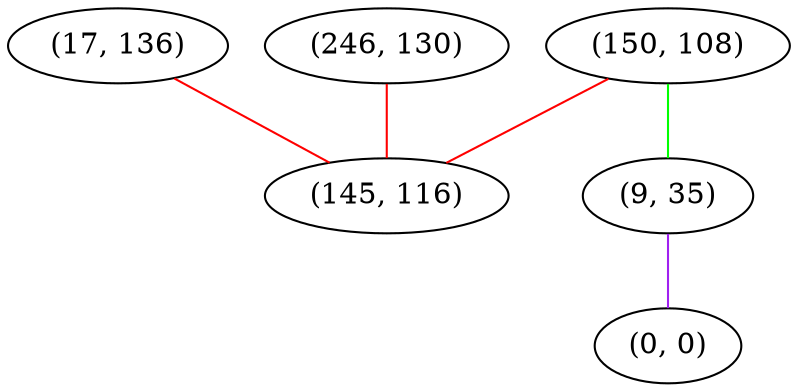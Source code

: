 graph "" {
"(17, 136)";
"(246, 130)";
"(150, 108)";
"(9, 35)";
"(145, 116)";
"(0, 0)";
"(17, 136)" -- "(145, 116)"  [color=red, key=0, weight=1];
"(246, 130)" -- "(145, 116)"  [color=red, key=0, weight=1];
"(150, 108)" -- "(9, 35)"  [color=green, key=0, weight=2];
"(150, 108)" -- "(145, 116)"  [color=red, key=0, weight=1];
"(9, 35)" -- "(0, 0)"  [color=purple, key=0, weight=4];
}
